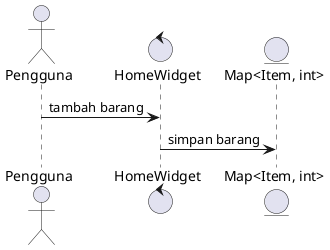 @startuml
actor Pengguna
control HomeWidget
entity "Map<Item, int>" as cart

Pengguna -> HomeWidget: tambah barang
HomeWidget -> cart: simpan barang
@enduml
